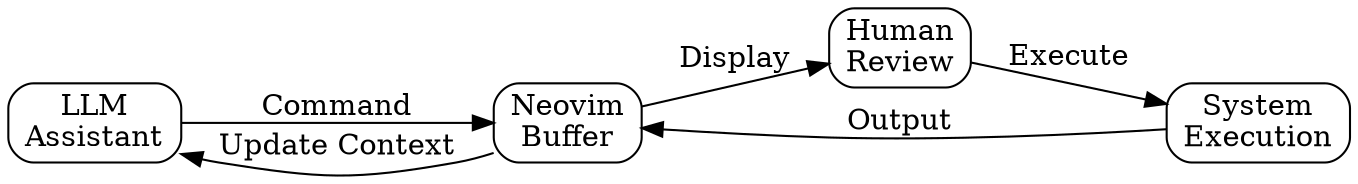 digraph {
    rankdir=LR;
    node [shape=box, style=rounded];
    
    LLM [label="LLM\nAssistant"];
    BUFFER [label="Neovim\nBuffer"];
    HUMAN [label="Human\nReview"];
    SYSTEM [label="System\nExecution"];
    
    LLM -> BUFFER [label="Command"];
    BUFFER -> HUMAN [label="Display"];
    HUMAN -> SYSTEM [label="Execute"];
    SYSTEM -> BUFFER [label="Output"];
    BUFFER -> LLM [label="Update Context"];
}
